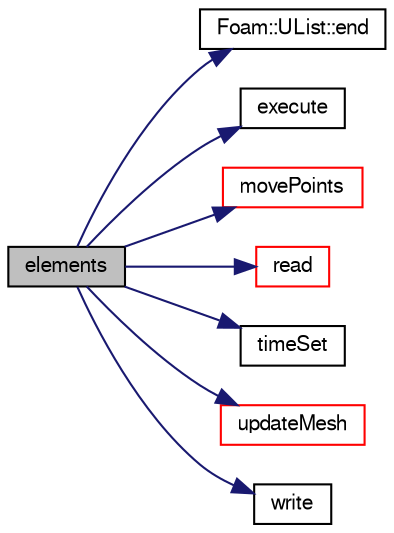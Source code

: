 digraph "elements"
{
  bgcolor="transparent";
  edge [fontname="FreeSans",fontsize="10",labelfontname="FreeSans",labelfontsize="10"];
  node [fontname="FreeSans",fontsize="10",shape=record];
  rankdir="LR";
  Node521 [label="elements",height=0.2,width=0.4,color="black", fillcolor="grey75", style="filled", fontcolor="black"];
  Node521 -> Node522 [color="midnightblue",fontsize="10",style="solid",fontname="FreeSans"];
  Node522 [label="Foam::UList::end",height=0.2,width=0.4,color="black",URL="$a25698.html#acf5102a998ffca93da588563e2af7413",tooltip="Return an iterator to end traversing the UList. "];
  Node521 -> Node523 [color="midnightblue",fontsize="10",style="solid",fontname="FreeSans"];
  Node523 [label="execute",height=0.2,width=0.4,color="black",URL="$a29266.html#a61af3e60b94ae3e748f6fbac1e794af7",tooltip="Execute, currently does nothing. "];
  Node521 -> Node524 [color="midnightblue",fontsize="10",style="solid",fontname="FreeSans"];
  Node524 [label="movePoints",height=0.2,width=0.4,color="red",URL="$a29266.html#aa414dddde48d2a3eb6ac5df618faea9f",tooltip="Update for changes of mesh. "];
  Node521 -> Node527 [color="midnightblue",fontsize="10",style="solid",fontname="FreeSans"];
  Node527 [label="read",height=0.2,width=0.4,color="red",URL="$a29266.html#aa9b8764750bd9ff67ca32b6551dc7847",tooltip="Read the probes. "];
  Node521 -> Node828 [color="midnightblue",fontsize="10",style="solid",fontname="FreeSans"];
  Node828 [label="timeSet",height=0.2,width=0.4,color="black",URL="$a29266.html#a9637c56f3ddc45f3ce62ec07dbe2228f",tooltip="Called when time was set at the end of the Time::operator++. "];
  Node521 -> Node829 [color="midnightblue",fontsize="10",style="solid",fontname="FreeSans"];
  Node829 [label="updateMesh",height=0.2,width=0.4,color="red",URL="$a29266.html#ad57565956fd4064299f4bd3c4eebb1d4",tooltip="Update for changes of mesh. "];
  Node521 -> Node832 [color="midnightblue",fontsize="10",style="solid",fontname="FreeSans"];
  Node832 [label="write",height=0.2,width=0.4,color="black",URL="$a29266.html#aac759501cf6c7895a70eecbef0226ae1",tooltip="Sample and write. "];
}
